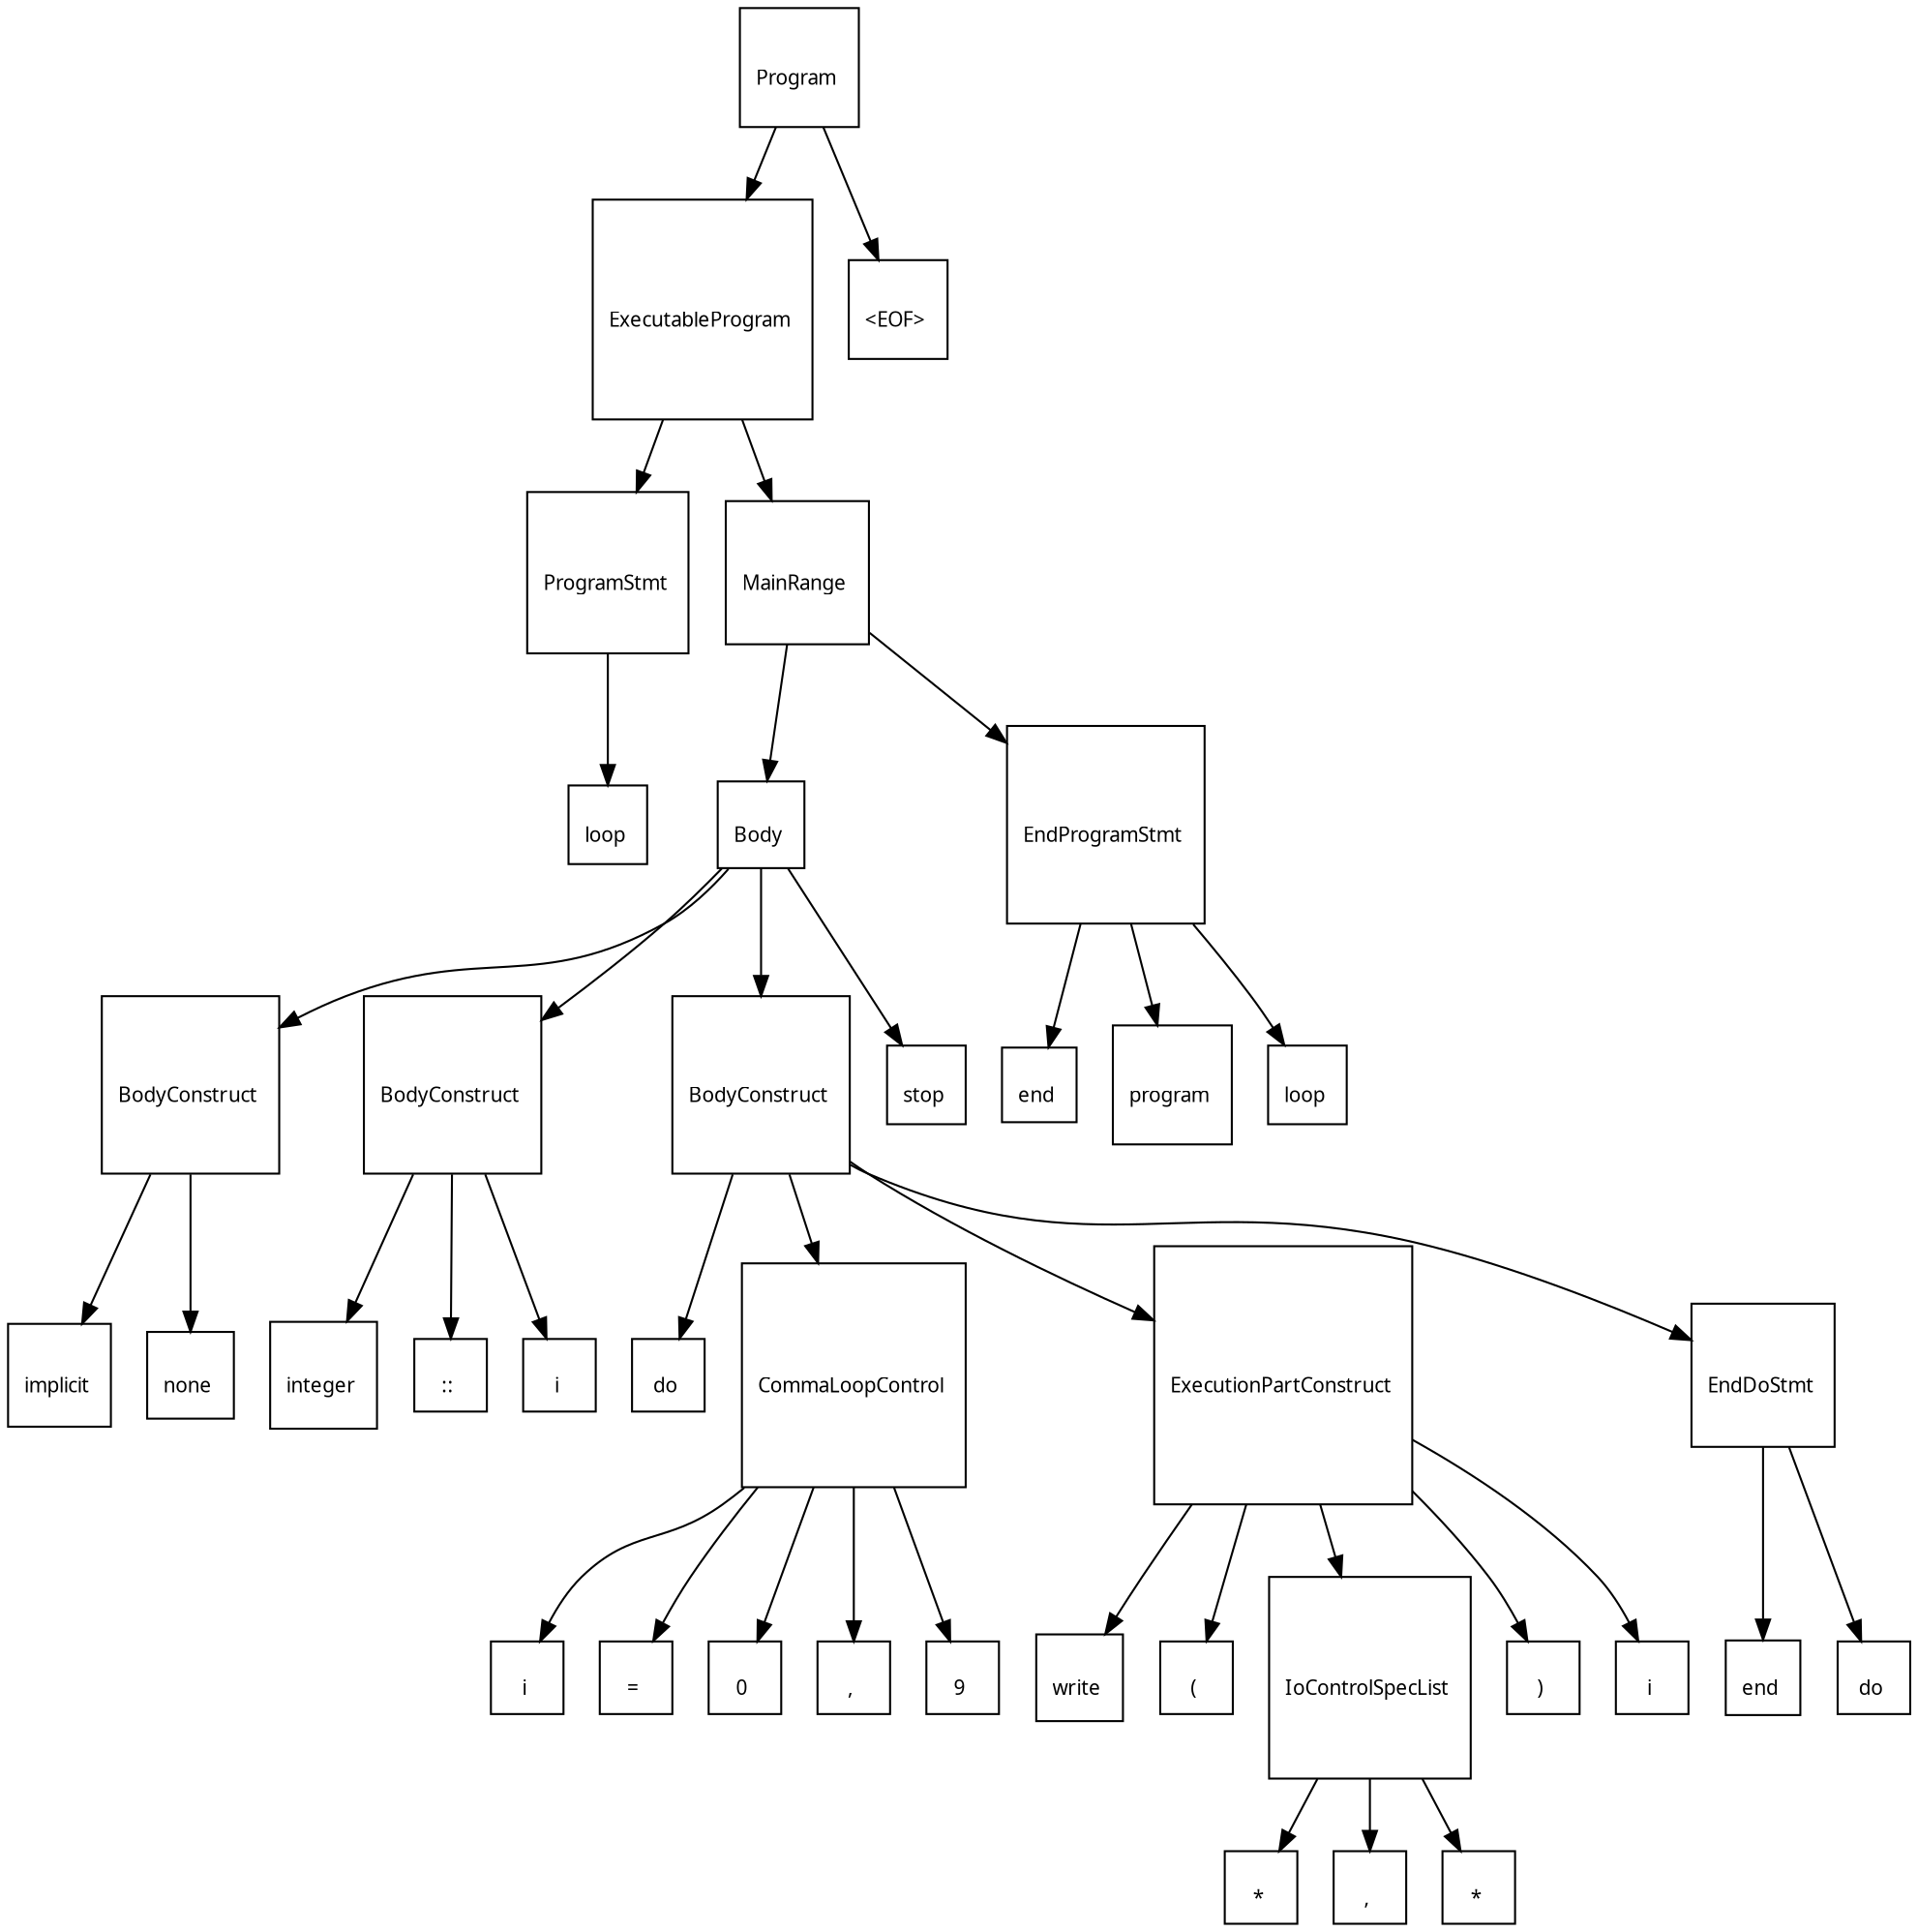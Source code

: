 digraph G {
  charset="UTF-8"
  node [shape=square, fontname="Arial Unicode MS"];
  "2d72d2e0-9ce9-491e-b187-4daa9ab54e41" [label="\lProgram \n", fontsize=10];
  "2d72d2e0-9ce9-491e-b187-4daa9ab54e41" -> "887f46bd-33df-4a7e-a0e1-8ba66e5983d4";
  "887f46bd-33df-4a7e-a0e1-8ba66e5983d4" [label="\lExecutableProgram \n", fontsize=10];
  "887f46bd-33df-4a7e-a0e1-8ba66e5983d4" -> "54bac930-92aa-4fe5-a615-80a562ff69ac";
  "54bac930-92aa-4fe5-a615-80a562ff69ac" [label="\lProgramStmt \n", fontsize=10];
  "54bac930-92aa-4fe5-a615-80a562ff69ac" -> "198caf9c-d005-4c82-aa3a-872e3f77f54e";
  "198caf9c-d005-4c82-aa3a-872e3f77f54e" [label="\lloop \n", fontsize=10];
  "887f46bd-33df-4a7e-a0e1-8ba66e5983d4" -> "58ad9c62-4b88-49f5-aa8f-d8e271b9d005";
  "58ad9c62-4b88-49f5-aa8f-d8e271b9d005" [label="\lMainRange \n", fontsize=10];
  "58ad9c62-4b88-49f5-aa8f-d8e271b9d005" -> "1cfc490c-c1a5-48eb-ad48-9d5a4a233ff0";
  "1cfc490c-c1a5-48eb-ad48-9d5a4a233ff0" [label="\lBody \n", fontsize=10];
  "1cfc490c-c1a5-48eb-ad48-9d5a4a233ff0" -> "686f2fd4-0169-4d74-aae6-e5fe859ebfaa";
  "686f2fd4-0169-4d74-aae6-e5fe859ebfaa" [label="\lBodyConstruct \n", fontsize=10];
  "686f2fd4-0169-4d74-aae6-e5fe859ebfaa" -> "4285e04e-59ba-469d-8ca8-22349edada37";
  "4285e04e-59ba-469d-8ca8-22349edada37" [label="\limplicit \n", fontsize=10];
  "686f2fd4-0169-4d74-aae6-e5fe859ebfaa" -> "855e9da5-7df9-42a7-8056-b3e0792ce456";
  "855e9da5-7df9-42a7-8056-b3e0792ce456" [label="\lnone \n", fontsize=10];
  "1cfc490c-c1a5-48eb-ad48-9d5a4a233ff0" -> "5980eff8-8a55-4f1f-acb5-d542d2e49924";
  "5980eff8-8a55-4f1f-acb5-d542d2e49924" [label="\lBodyConstruct \n", fontsize=10];
  "5980eff8-8a55-4f1f-acb5-d542d2e49924" -> "2fc05cef-5596-4b80-9cdd-d455050005dd";
  "2fc05cef-5596-4b80-9cdd-d455050005dd" [label="\linteger \n", fontsize=10];
  "5980eff8-8a55-4f1f-acb5-d542d2e49924" -> "6b8f8ab7-7cb2-46eb-a349-1a840ba6fec9";
  "6b8f8ab7-7cb2-46eb-a349-1a840ba6fec9" [label="\l:: \n", fontsize=10];
  "5980eff8-8a55-4f1f-acb5-d542d2e49924" -> "898a2856-5b30-4322-a657-18b3fb549b27";
  "898a2856-5b30-4322-a657-18b3fb549b27" [label="\li \n", fontsize=10];
  "1cfc490c-c1a5-48eb-ad48-9d5a4a233ff0" -> "3a2e0125-479b-4561-b798-22ceb44917a6";
  "3a2e0125-479b-4561-b798-22ceb44917a6" [label="\lBodyConstruct \n", fontsize=10];
  "3a2e0125-479b-4561-b798-22ceb44917a6" -> "c0862a19-0ab7-4fc8-bef6-5d60fe672f39";
  "c0862a19-0ab7-4fc8-bef6-5d60fe672f39" [label="\ldo \n", fontsize=10];
  "3a2e0125-479b-4561-b798-22ceb44917a6" -> "41f0c2a8-85ed-46d4-a04c-4b378fe176dc";
  "41f0c2a8-85ed-46d4-a04c-4b378fe176dc" [label="\lCommaLoopControl \n", fontsize=10];
  "41f0c2a8-85ed-46d4-a04c-4b378fe176dc" -> "9af73d1c-8ed4-4684-9d96-1bc85a1a2727";
  "9af73d1c-8ed4-4684-9d96-1bc85a1a2727" [label="\li \n", fontsize=10];
  "41f0c2a8-85ed-46d4-a04c-4b378fe176dc" -> "ccf67219-99e8-483c-889c-7208b7b62972";
  "ccf67219-99e8-483c-889c-7208b7b62972" [label="\l= \n", fontsize=10];
  "41f0c2a8-85ed-46d4-a04c-4b378fe176dc" -> "1710ceff-eb44-4c9e-ad22-933b21c3a8fc";
  "1710ceff-eb44-4c9e-ad22-933b21c3a8fc" [label="\l0 \n", fontsize=10];
  "41f0c2a8-85ed-46d4-a04c-4b378fe176dc" -> "b93c4d45-884b-4c51-8fd1-40c1dd493106";
  "b93c4d45-884b-4c51-8fd1-40c1dd493106" [label="\l, \n", fontsize=10];
  "41f0c2a8-85ed-46d4-a04c-4b378fe176dc" -> "7432acbb-0156-47ac-b61c-134dba934d9c";
  "7432acbb-0156-47ac-b61c-134dba934d9c" [label="\l9 \n", fontsize=10];
  "3a2e0125-479b-4561-b798-22ceb44917a6" -> "27425882-eef3-4d0e-96ea-97ea9cac2f18";
  "27425882-eef3-4d0e-96ea-97ea9cac2f18" [label="\lExecutionPartConstruct \n", fontsize=10];
  "27425882-eef3-4d0e-96ea-97ea9cac2f18" -> "c9c7eb83-adb6-4436-a7c3-b94a476ee080";
  "c9c7eb83-adb6-4436-a7c3-b94a476ee080" [label="\lwrite \n", fontsize=10];
  "27425882-eef3-4d0e-96ea-97ea9cac2f18" -> "9e117789-ebf8-4ade-9b22-af3928ec1fe4";
  "9e117789-ebf8-4ade-9b22-af3928ec1fe4" [label="\l( \n", fontsize=10];
  "27425882-eef3-4d0e-96ea-97ea9cac2f18" -> "b497ce8e-55b3-4d1d-9992-d30a250d1104";
  "b497ce8e-55b3-4d1d-9992-d30a250d1104" [label="\lIoControlSpecList \n", fontsize=10];
  "b497ce8e-55b3-4d1d-9992-d30a250d1104" -> "fd8020a1-95f9-4388-bf16-5c3e374eba68";
  "fd8020a1-95f9-4388-bf16-5c3e374eba68" [label="\l* \n", fontsize=10];
  "b497ce8e-55b3-4d1d-9992-d30a250d1104" -> "b3949439-ef63-4f44-a73c-1d473c9929e6";
  "b3949439-ef63-4f44-a73c-1d473c9929e6" [label="\l, \n", fontsize=10];
  "b497ce8e-55b3-4d1d-9992-d30a250d1104" -> "a1b05a14-e376-4e6f-a8a4-893f3fd30727";
  "a1b05a14-e376-4e6f-a8a4-893f3fd30727" [label="\l* \n", fontsize=10];
  "27425882-eef3-4d0e-96ea-97ea9cac2f18" -> "a7ffe9e5-cbc2-4381-9848-7cedfeeaabb7";
  "a7ffe9e5-cbc2-4381-9848-7cedfeeaabb7" [label="\l) \n", fontsize=10];
  "27425882-eef3-4d0e-96ea-97ea9cac2f18" -> "1bfa075d-c080-45ee-b104-d14553a298e0";
  "1bfa075d-c080-45ee-b104-d14553a298e0" [label="\li \n", fontsize=10];
  "3a2e0125-479b-4561-b798-22ceb44917a6" -> "15ec2df9-f6ab-44ab-be64-ad7b54a45473";
  "15ec2df9-f6ab-44ab-be64-ad7b54a45473" [label="\lEndDoStmt \n", fontsize=10];
  "15ec2df9-f6ab-44ab-be64-ad7b54a45473" -> "da772b06-cbd0-4e35-b19c-5178a37cf8b3";
  "da772b06-cbd0-4e35-b19c-5178a37cf8b3" [label="\lend \n", fontsize=10];
  "15ec2df9-f6ab-44ab-be64-ad7b54a45473" -> "d4970703-1d19-41d3-9954-c0db0020bca4";
  "d4970703-1d19-41d3-9954-c0db0020bca4" [label="\ldo \n", fontsize=10];
  "1cfc490c-c1a5-48eb-ad48-9d5a4a233ff0" -> "728e29d2-b21f-4683-8961-c9f5bc624e83";
  "728e29d2-b21f-4683-8961-c9f5bc624e83" [label="\lstop \n", fontsize=10];
  "58ad9c62-4b88-49f5-aa8f-d8e271b9d005" -> "1a8e4021-36e9-4362-a6b4-d496bb415826";
  "1a8e4021-36e9-4362-a6b4-d496bb415826" [label="\lEndProgramStmt \n", fontsize=10];
  "1a8e4021-36e9-4362-a6b4-d496bb415826" -> "df790eae-ecc2-4640-8c22-9bb557f3478d";
  "df790eae-ecc2-4640-8c22-9bb557f3478d" [label="\lend \n", fontsize=10];
  "1a8e4021-36e9-4362-a6b4-d496bb415826" -> "f3f84bbf-2771-4c13-a7d0-6bab66b19e1d";
  "f3f84bbf-2771-4c13-a7d0-6bab66b19e1d" [label="\lprogram \n", fontsize=10];
  "1a8e4021-36e9-4362-a6b4-d496bb415826" -> "22a981c6-eb7b-46e2-93f8-72f91d645a77";
  "22a981c6-eb7b-46e2-93f8-72f91d645a77" [label="\lloop \n", fontsize=10];
  "2d72d2e0-9ce9-491e-b187-4daa9ab54e41" -> "4a3aa504-c14f-49b7-81cb-e41201997082";
  "4a3aa504-c14f-49b7-81cb-e41201997082" [label="\l&lt;EOF&gt; \n", fontsize=10];
}
